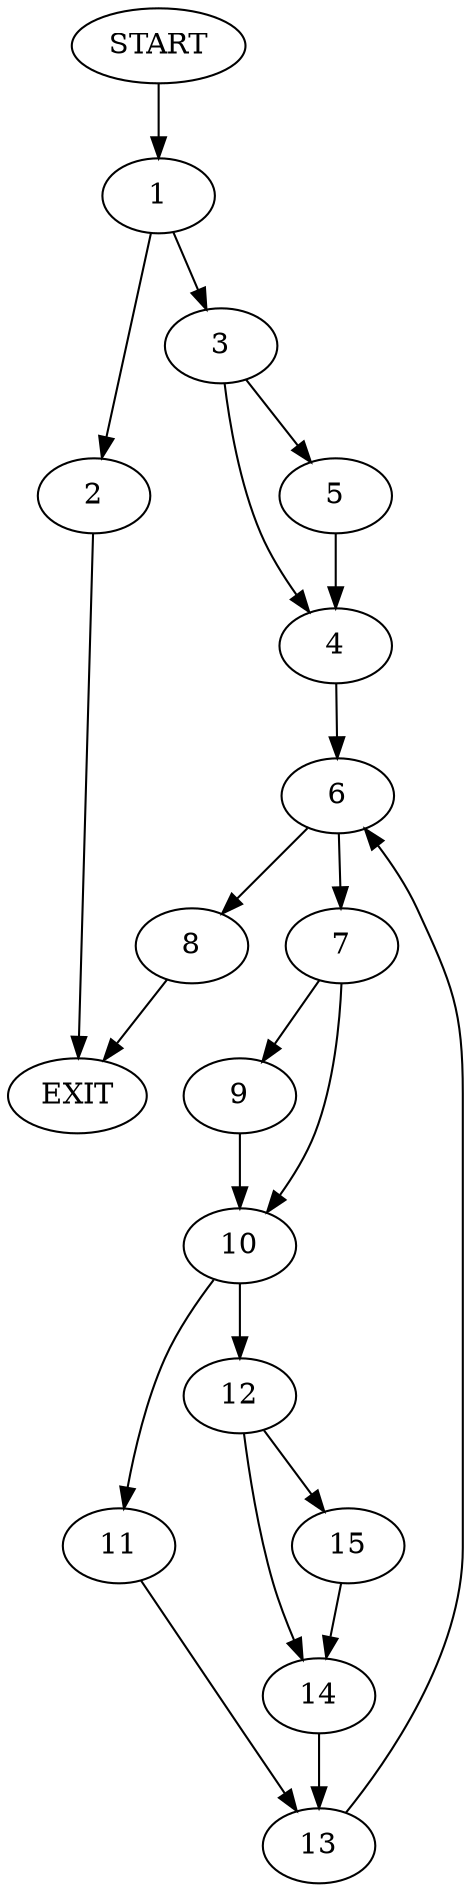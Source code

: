 digraph {
0 [label="START"]
16 [label="EXIT"]
0 -> 1
1 -> 2
1 -> 3
3 -> 4
3 -> 5
2 -> 16
4 -> 6
5 -> 4
6 -> 7
6 -> 8
8 -> 16
7 -> 9
7 -> 10
10 -> 11
10 -> 12
9 -> 10
11 -> 13
12 -> 14
12 -> 15
15 -> 14
14 -> 13
13 -> 6
}
